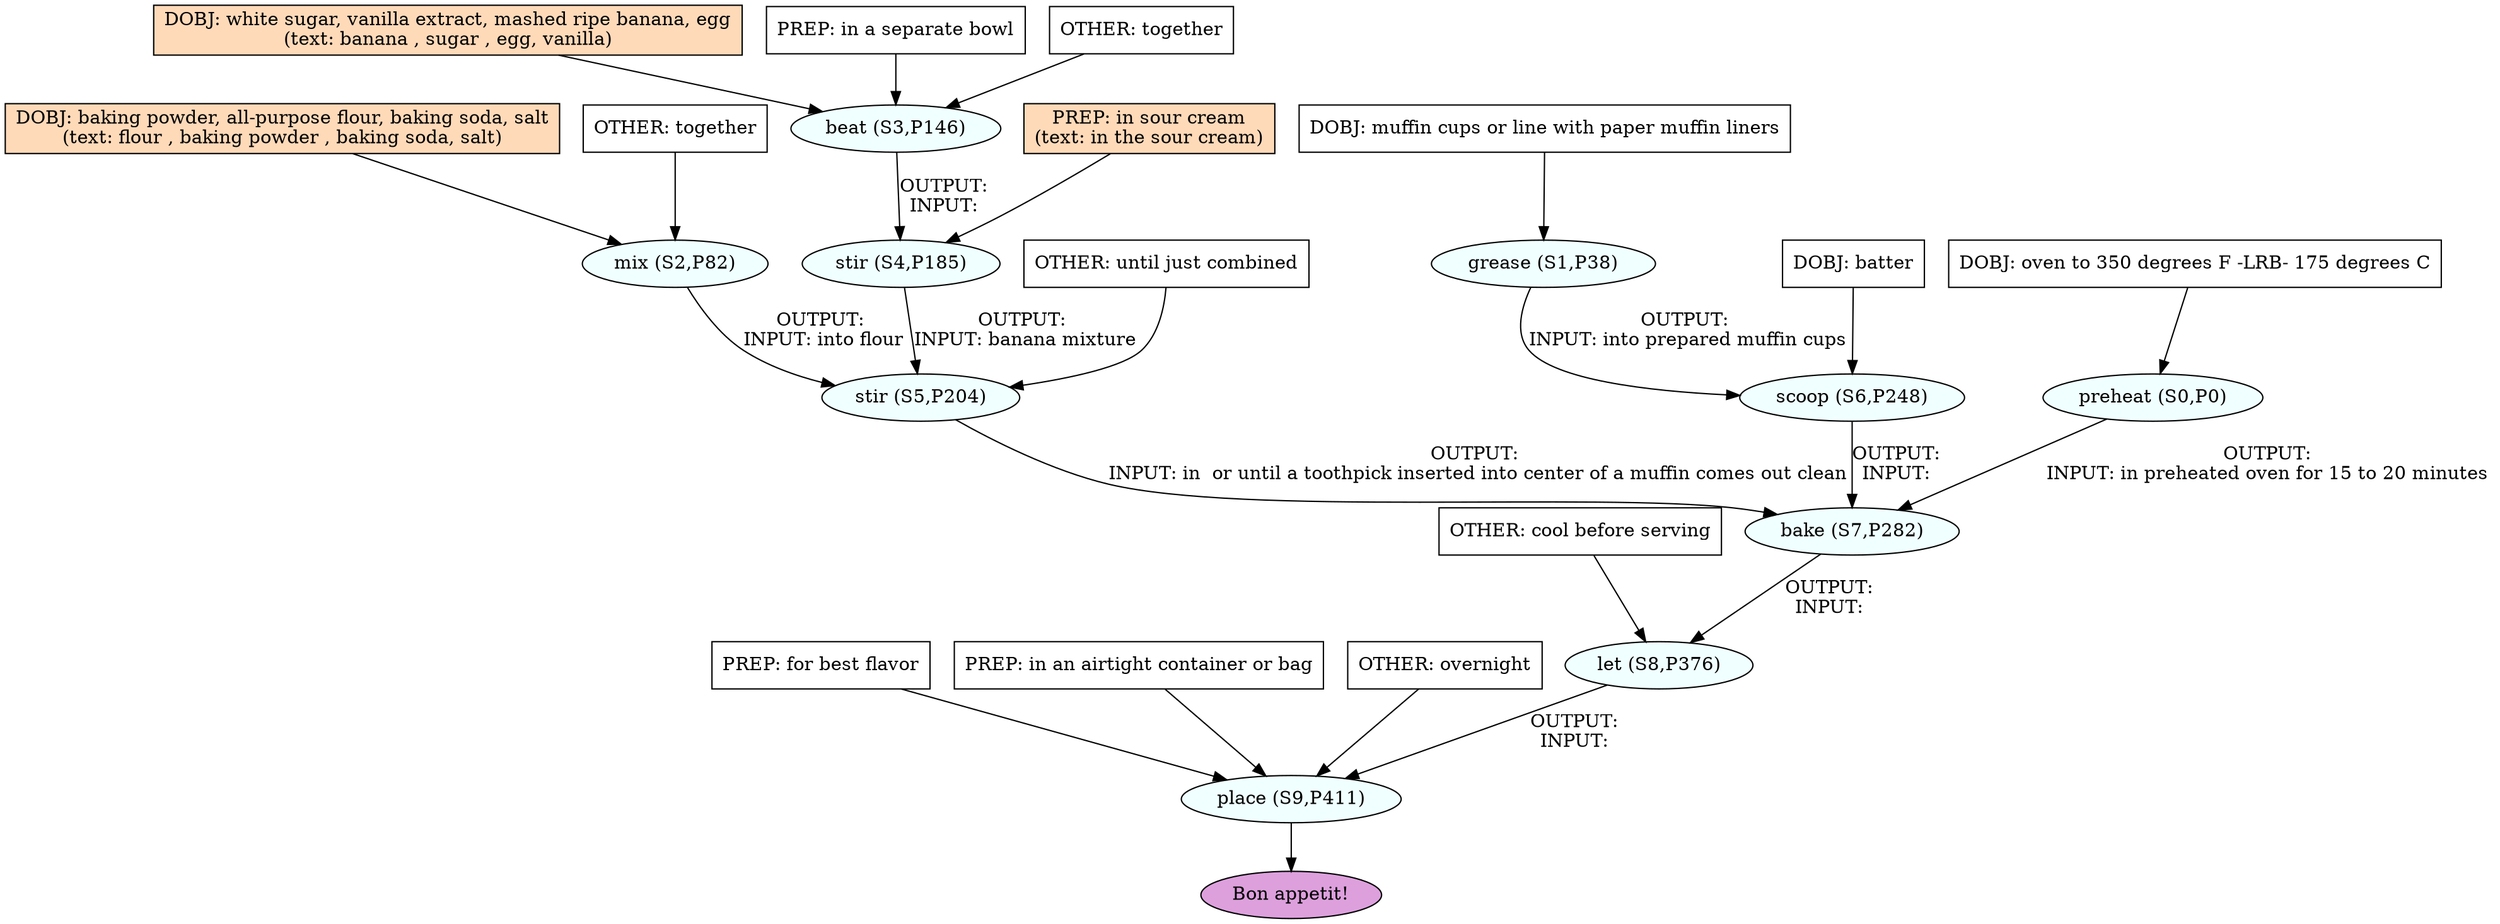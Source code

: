 digraph recipe {
E0[label="preheat (S0,P0)", shape=oval, style=filled, fillcolor=azure]
E1[label="grease (S1,P38)", shape=oval, style=filled, fillcolor=azure]
E2[label="mix (S2,P82)", shape=oval, style=filled, fillcolor=azure]
E3[label="beat (S3,P146)", shape=oval, style=filled, fillcolor=azure]
E4[label="stir (S4,P185)", shape=oval, style=filled, fillcolor=azure]
E5[label="stir (S5,P204)", shape=oval, style=filled, fillcolor=azure]
E6[label="scoop (S6,P248)", shape=oval, style=filled, fillcolor=azure]
E7[label="bake (S7,P282)", shape=oval, style=filled, fillcolor=azure]
E8[label="let (S8,P376)", shape=oval, style=filled, fillcolor=azure]
E9[label="place (S9,P411)", shape=oval, style=filled, fillcolor=azure]
D2[label="DOBJ: baking powder, all-purpose flour, baking soda, salt
(text: flour , baking powder , baking soda, salt)", shape=box, style=filled, fillcolor=peachpuff]
D2 -> E2
O2_0[label="OTHER: together", shape=box, style=filled, fillcolor=white]
O2_0 -> E2
D3[label="DOBJ: white sugar, vanilla extract, mashed ripe banana, egg
(text: banana , sugar , egg, vanilla)", shape=box, style=filled, fillcolor=peachpuff]
D3 -> E3
P3_0[label="PREP: in a separate bowl", shape=box, style=filled, fillcolor=white]
P3_0 -> E3
O3_0[label="OTHER: together", shape=box, style=filled, fillcolor=white]
O3_0 -> E3
D1[label="DOBJ: muffin cups or line with paper muffin liners", shape=box, style=filled, fillcolor=white]
D1 -> E1
D0[label="DOBJ: oven to 350 degrees F -LRB- 175 degrees C", shape=box, style=filled, fillcolor=white]
D0 -> E0
E3 -> E4 [label="OUTPUT: 
INPUT: "]
P4_0_ing[label="PREP: in sour cream
(text: in the sour cream)", shape=box, style=filled, fillcolor=peachpuff]
P4_0_ing -> E4
E4 -> E5 [label="OUTPUT: 
INPUT: banana mixture"]
E2 -> E5 [label="OUTPUT: 
INPUT: into flour"]
O5_0_0[label="OTHER: until just combined", shape=box, style=filled, fillcolor=white]
O5_0_0 -> E5
D6_0[label="DOBJ: batter", shape=box, style=filled, fillcolor=white]
D6_0 -> E6
E1 -> E6 [label="OUTPUT: 
INPUT: into prepared muffin cups"]
E6 -> E7 [label="OUTPUT: 
INPUT: "]
E0 -> E7 [label="OUTPUT: 
INPUT: in preheated oven for 15 to 20 minutes "]
E5 -> E7 [label="OUTPUT: 
INPUT: in  or until a toothpick inserted into center of a muffin comes out clean"]
E7 -> E8 [label="OUTPUT: 
INPUT: "]
O8_0_0[label="OTHER: cool before serving", shape=box, style=filled, fillcolor=white]
O8_0_0 -> E8
E8 -> E9 [label="OUTPUT: 
INPUT: "]
P9_0_0[label="PREP: for best flavor", shape=box, style=filled, fillcolor=white]
P9_0_0 -> E9
P9_1_0[label="PREP: in an airtight container or bag", shape=box, style=filled, fillcolor=white]
P9_1_0 -> E9
O9_0_0[label="OTHER: overnight", shape=box, style=filled, fillcolor=white]
O9_0_0 -> E9
EOR[label="Bon appetit!", shape=oval, style=filled, fillcolor=plum]
E9 -> EOR
}
